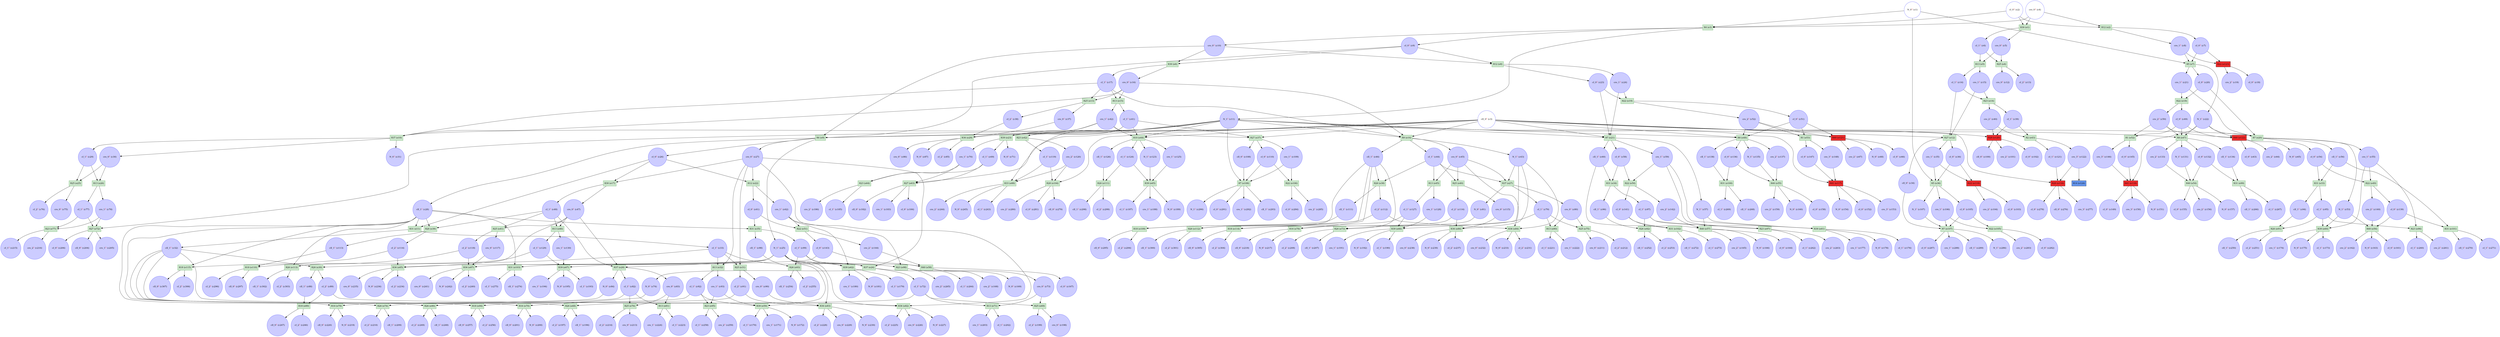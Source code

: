 digraph test {
  c1 -> e36;
  c1 -> e7;
  c1 -> e3;
  c2 -> e3;
  c2 -> e2;
  c2 -> e1;
  c3 -> e104;
  c3 -> e116;
  c3 -> e72;
  c3 -> e63;
  c3 -> e48;
  c3 -> e47;
  c3 -> e44;
  c3 -> e37;
  c3 -> e120;
  c3 -> e21;
  c3 -> e20;
  c3 -> e16;
  c3 -> e12;
  c3 -> e9;
  c4 -> e3;
  c4 -> e2;
  c4 -> e1;
  e1 -> c5;
  c5 -> e5;
  c5 -> e4;
  e1 -> c6;
  c6 -> e5;
  c6 -> e4;
  e2 -> c7;
  c7 -> e7;
  c7 -> e123;
  e2 -> c8;
  c8 -> e7;
  c8 -> e123;
  e3 -> c9;
  c9 -> e9;
  c9 -> e8;
  c9 -> e6;
  e3 -> c10;
  c10 -> e9;
  c10 -> e8;
  c10 -> e6;
  e3 -> c11;
  c11 -> e108;
  c11 -> e88;
  c11 -> e117;
  c11 -> e48;
  c11 -> e44;
  c11 -> e29;
  c11 -> e23;
  c11 -> e121;
  c11 -> e21;
  c11 -> e16;
  c11 -> e10;
  c11 -> e9;
  e4 -> c12;
  e4 -> c13;
  e5 -> c14;
  c14 -> e14;
  c14 -> e12;
  e5 -> c15;
  c15 -> e14;
  c15 -> e12;
  e6 -> c16;
  c16 -> e16;
  c16 -> e15;
  c16 -> e13;
  c16 -> e10;
  e6 -> c17;
  c17 -> e16;
  c17 -> e15;
  c17 -> e13;
  c17 -> e10;
  e123 -> c18;
  e123 -> c19;
  e7 -> c20;
  c20 -> e20;
  c20 -> e18;
  e7 -> c21;
  c21 -> e20;
  c21 -> e18;
  e7 -> c22;
  c22 -> e118;
  c22 -> e47;
  c22 -> e122;
  c22 -> e20;
  e8 -> c23;
  c23 -> e21;
  c23 -> e19;
  e8 -> c24;
  c24 -> e21;
  c24 -> e19;
  e9 -> c25;
  c25 -> e87;
  c25 -> e85;
  c25 -> e83;
  c25 -> e82;
  c25 -> e67;
  c25 -> e62;
  c25 -> e59;
  c25 -> e58;
  c25 -> e28;
  c25 -> e24;
  e9 -> c26;
  c26 -> e22;
  c26 -> e17;
  c26 -> e11;
  e9 -> c27;
  c27 -> e82;
  c27 -> e32;
  c27 -> e31;
  c27 -> e24;
  c27 -> e22;
  c27 -> e17;
  e9 -> c28;
  c28 -> e115;
  c28 -> e113;
  c28 -> e103;
  c28 -> e79;
  c28 -> e74;
  c28 -> e39;
  c28 -> e35;
  c28 -> e11;
  e10 -> c29;
  c29 -> e26;
  c29 -> e25;
  e10 -> c30;
  c30 -> e26;
  c30 -> e25;
  e10 -> c31;
  e11 -> c32;
  c32 -> e94;
  c32 -> e90;
  c32 -> e70;
  c32 -> e68;
  c32 -> e30;
  e11 -> c33;
  c33 -> e32;
  c33 -> e31;
  c33 -> e30;
  c33 -> e24;
  e12 -> c34;
  c34 -> e107;
  e12 -> c35;
  c35 -> e36;
  c35 -> e119;
  e12 -> c36;
  c36 -> e36;
  c36 -> e119;
  e13 -> c37;
  c37 -> e29;
  e13 -> c38;
  c38 -> e29;
  e14 -> c39;
  c39 -> e43;
  c39 -> e120;
  e14 -> c40;
  c40 -> e43;
  c40 -> e120;
  e15 -> c41;
  c41 -> e44;
  c41 -> e42;
  c41 -> e37;
  c41 -> e23;
  e15 -> c42;
  c42 -> e44;
  c42 -> e42;
  c42 -> e37;
  c42 -> e23;
  e16 -> c43;
  c43 -> e86;
  c43 -> e84;
  c43 -> e66;
  c43 -> e27;
  e16 -> c44;
  c44 -> e45;
  c44 -> e40;
  c44 -> e38;
  c44 -> e27;
  e16 -> c45;
  c45 -> e84;
  c45 -> e45;
  c45 -> e40;
  c45 -> e27;
  e16 -> c46;
  c46 -> e114;
  c46 -> e112;
  c46 -> e78;
  c46 -> e73;
  c46 -> e38;
  e17 -> c47;
  c47 -> e85;
  c47 -> e46;
  c47 -> e41;
  c47 -> e28;
  e17 -> c48;
  c48 -> e46;
  c48 -> e41;
  c48 -> e39;
  c48 -> e28;
  e18 -> c49;
  c49 -> e52;
  c49 -> e47;
  c49 -> e122;
  e18 -> c50;
  c50 -> e52;
  c50 -> e47;
  c50 -> e122;
  e19 -> c51;
  c51 -> e53;
  c51 -> e48;
  c51 -> e121;
  e19 -> c52;
  c52 -> e53;
  c52 -> e48;
  c52 -> e121;
  e20 -> c53;
  c53 -> e60;
  c53 -> e56;
  e20 -> c54;
  c54 -> e49;
  c54 -> e33;
  e20 -> c55;
  c55 -> e96;
  c55 -> e60;
  c55 -> e49;
  e20 -> c56;
  c56 -> e101;
  c56 -> e33;
  e21 -> c57;
  c57 -> e61;
  c57 -> e57;
  e21 -> c58;
  c58 -> e50;
  c58 -> e34;
  e21 -> c59;
  c59 -> e97;
  c59 -> e61;
  c59 -> e50;
  e21 -> c60;
  c60 -> e102;
  c60 -> e34;
  e22 -> c61;
  c61 -> e51;
  c61 -> e35;
  e22 -> c62;
  c62 -> e98;
  c62 -> e62;
  c62 -> e51;
  e122 -> c63;
  e122 -> c64;
  e122 -> c65;
  e121 -> c66;
  e121 -> c67;
  e121 -> c68;
  e23 -> c69;
  c69 -> e64;
  c69 -> e63;
  e23 -> c70;
  c70 -> e64;
  c70 -> e63;
  e23 -> c71;
  e24 -> c72;
  c72 -> e71;
  c72 -> e69;
  c72 -> e68;
  e24 -> c73;
  c73 -> e71;
  c73 -> e69;
  e24 -> c74;
  c74 -> e70;
  e25 -> c75;
  e25 -> c76;
  e26 -> c77;
  c77 -> e77;
  c77 -> e72;
  e26 -> c78;
  c78 -> e77;
  c78 -> e72;
  e27 -> c79;
  c79 -> e80;
  c79 -> e75;
  c79 -> e73;
  e27 -> c80;
  c80 -> e80;
  c80 -> e75;
  e27 -> c81;
  c81 -> e78;
  e28 -> c82;
  c82 -> e81;
  c82 -> e76;
  c82 -> e74;
  e28 -> c83;
  c83 -> e81;
  c83 -> e76;
  e28 -> c84;
  c84 -> e79;
  e29 -> c85;
  e29 -> c86;
  e29 -> c87;
  e30 -> c88;
  c88 -> e89;
  e30 -> c89;
  c89 -> e89;
  c89 -> e82;
  e31 -> c90;
  c90 -> e83;
  e31 -> c91;
  c91 -> e94;
  c91 -> e83;
  e32 -> c92;
  c92 -> e95;
  c92 -> e90;
  c92 -> e59;
  e32 -> c93;
  c93 -> e95;
  c93 -> e59;
  e33 -> c94;
  c94 -> e91;
  e33 -> c95;
  c95 -> e96;
  c95 -> e91;
  c95 -> e60;
  e34 -> c96;
  c96 -> e92;
  e34 -> c97;
  c97 -> e97;
  c97 -> e92;
  c97 -> e61;
  e35 -> c98;
  c98 -> e93;
  e35 -> c99;
  c99 -> e98;
  c99 -> e93;
  c99 -> e62;
  e120 -> c100;
  e120 -> c101;
  e120 -> c102;
  e119 -> c103;
  e119 -> c104;
  e36 -> c105;
  c105 -> e107;
  c105 -> e105;
  e36 -> c106;
  c106 -> e107;
  c106 -> e105;
  e36 -> c107;
  c107 -> e107;
  e37 -> c108;
  c108 -> e108;
  e37 -> c109;
  c109 -> e108;
  c109 -> e106;
  e37 -> c110;
  c110 -> e108;
  c110 -> e106;
  e38 -> c111;
  c111 -> e109;
  e38 -> c112;
  c112 -> e109;
  c112 -> e84;
  e39 -> c113;
  c113 -> e110;
  e39 -> c114;
  c114 -> e110;
  c114 -> e85;
  e40 -> c115;
  c115 -> e86;
  e40 -> c116;
  c116 -> e114;
  c116 -> e86;
  e41 -> c117;
  c117 -> e87;
  e41 -> c118;
  c118 -> e115;
  c118 -> e87;
  e42 -> c119;
  c119 -> e104;
  c119 -> e88;
  e42 -> c120;
  c120 -> e104;
  c120 -> e88;
  e43 -> c121;
  c121 -> e116;
  e43 -> c122;
  c122 -> e124;
  c122 -> e116;
  e44 -> c123;
  c123 -> e65;
  e44 -> c124;
  c124 -> e111;
  c124 -> e65;
  e44 -> c125;
  c125 -> e65;
  e44 -> c126;
  c126 -> e111;
  e45 -> c127;
  c127 -> e112;
  c127 -> e66;
  e45 -> c128;
  c128 -> e66;
  e46 -> c129;
  c129 -> e113;
  c129 -> e67;
  e46 -> c130;
  c130 -> e67;
  e47 -> c131;
  c131 -> e54;
  e47 -> c132;
  c132 -> e99;
  c132 -> e54;
  e47 -> c133;
  c133 -> e54;
  e47 -> c134;
  c134 -> e99;
  e48 -> c135;
  c135 -> e55;
  e48 -> c136;
  c136 -> e100;
  c136 -> e55;
  e48 -> c137;
  c137 -> e55;
  e48 -> c138;
  c138 -> e100;
  e49 -> c139;
  c139 -> e101;
  c139 -> e56;
  e49 -> c140;
  c140 -> e56;
  e50 -> c141;
  c141 -> e102;
  c141 -> e57;
  e50 -> c142;
  c142 -> e57;
  e51 -> c143;
  c143 -> e103;
  c143 -> e58;
  e51 -> c144;
  c144 -> e58;
  e52 -> c145;
  c145 -> e118;
  e52 -> c146;
  c146 -> e118;
  e53 -> c147;
  c147 -> e117;
  e53 -> c148;
  c148 -> e117;
  e118 -> c149;
  e118 -> c150;
  e118 -> c151;
  e117 -> c152;
  e117 -> c153;
  e117 -> c154;
  e54 -> c155;
  e54 -> c156;
  e54 -> c157;
  e55 -> c158;
  e55 -> c159;
  e55 -> c160;
  e56 -> c161;
  e56 -> c162;
  e56 -> c163;
  e57 -> c164;
  e57 -> c165;
  e57 -> c166;
  e58 -> c167;
  e58 -> c168;
  e58 -> c169;
  e59 -> c170;
  e59 -> c171;
  e59 -> c172;
  e60 -> c173;
  e60 -> c174;
  e60 -> c175;
  e61 -> c176;
  e61 -> c177;
  e61 -> c178;
  e62 -> c179;
  e62 -> c180;
  e62 -> c181;
  e63 -> c182;
  e63 -> c183;
  e63 -> c184;
  e64 -> c185;
  e64 -> c186;
  e65 -> c187;
  e65 -> c188;
  e65 -> c189;
  e66 -> c190;
  e66 -> c191;
  e66 -> c192;
  e67 -> c193;
  e67 -> c194;
  e67 -> c195;
  e68 -> c196;
  e68 -> c197;
  e69 -> c198;
  e69 -> c199;
  e70 -> c200;
  e70 -> c201;
  e71 -> c202;
  e71 -> c203;
  e72 -> c204;
  e72 -> c205;
  e72 -> c206;
  e73 -> c207;
  e73 -> c208;
  e74 -> c209;
  e74 -> c210;
  e75 -> c211;
  e75 -> c212;
  e76 -> c213;
  e76 -> c214;
  e77 -> c215;
  e77 -> c216;
  e78 -> c217;
  e78 -> c218;
  e79 -> c219;
  e79 -> c220;
  e80 -> c221;
  e80 -> c222;
  e81 -> c223;
  e81 -> c224;
  e82 -> c225;
  e82 -> c226;
  e82 -> c227;
  e83 -> c228;
  e83 -> c229;
  e83 -> c230;
  e84 -> c231;
  e84 -> c232;
  e84 -> c233;
  e85 -> c234;
  e85 -> c235;
  e85 -> c236;
  e86 -> c237;
  e86 -> c238;
  e86 -> c239;
  e87 -> c240;
  e87 -> c241;
  e87 -> c242;
  e88 -> c243;
  e88 -> c244;
  e88 -> c245;
  e89 -> c246;
  e89 -> c247;
  e90 -> c248;
  e90 -> c249;
  e91 -> c250;
  e91 -> c251;
  e92 -> c252;
  e92 -> c253;
  e93 -> c254;
  e93 -> c255;
  e94 -> c256;
  e94 -> c257;
  e95 -> c258;
  e95 -> c259;
  e96 -> c260;
  e96 -> c261;
  e97 -> c262;
  e97 -> c263;
  e98 -> c264;
  e98 -> c265;
  e99 -> c266;
  e99 -> c267;
  e100 -> c268;
  e100 -> c269;
  e101 -> c270;
  e101 -> c271;
  e102 -> c272;
  e102 -> c273;
  e103 -> c274;
  e103 -> c275;
  e116 -> c276;
  e116 -> c277;
  e116 -> c278;
  e104 -> c279;
  e104 -> c280;
  e104 -> c281;
  e105 -> c282;
  e105 -> c283;
  e106 -> c284;
  e106 -> c285;
  e107 -> c286;
  e107 -> c287;
  e107 -> c288;
  e107 -> c289;
  e108 -> c290;
  e108 -> c291;
  e108 -> c292;
  e108 -> c293;
  e109 -> c294;
  e109 -> c295;
  e110 -> c296;
  e110 -> c297;
  e111 -> c298;
  e111 -> c299;
  e112 -> c300;
  e112 -> c301;
  e113 -> c302;
  e113 -> c303;
  e114 -> c304;
  e114 -> c305;
  e115 -> c306;
  e115 -> c307;
  c1 [color="#4040ff" fillcolor="transparent" label= <N_0<FONT COLOR="red"><SUP>1</SUP></FONT>&nbsp;(c1)> shape=circle style=filled];
  c2 [color="#4040ff" fillcolor="transparent" label= <cI_0<FONT COLOR="red"><SUP>1</SUP></FONT>&nbsp;(c2)> shape=circle style=filled];
  c3 [color="#4040ff" fillcolor="transparent" label= <cII_0<FONT COLOR="red"><SUP>1</SUP></FONT>&nbsp;(c3)> shape=circle style=filled];
  c4 [color="#4040ff" fillcolor="transparent" label= <cro_0<FONT COLOR="red"><SUP>1</SUP></FONT>&nbsp;(c4)> shape=circle style=filled];
  c5 [color="#4040ff" fillcolor="#ccccff" label= <cro_0<FONT COLOR="red"><SUP>1</SUP></FONT>&nbsp;(c5)> shape=circle style=filled];
  c6 [color="#4040ff" fillcolor="#ccccff" label= <cI_1<FONT COLOR="red"><SUP>1</SUP></FONT>&nbsp;(c6)> shape=circle style=filled];
  c7 [color="#4040ff" fillcolor="#ccccff" label= <cI_0<FONT COLOR="red"><SUP>1</SUP></FONT>&nbsp;(c7)> shape=circle style=filled];
  c8 [color="#4040ff" fillcolor="#ccccff" label= <cro_1<FONT COLOR="red"><SUP>1</SUP></FONT>&nbsp;(c8)> shape=circle style=filled];
  c9 [color="#4040ff" fillcolor="#ccccff" label= <cI_0<FONT COLOR="red"><SUP>1</SUP></FONT>&nbsp;(c9)> shape=circle style=filled];
  c10 [color="#4040ff" fillcolor="#ccccff" label= <cro_0<FONT COLOR="red"><SUP>1</SUP></FONT>&nbsp;(c10)> shape=circle style=filled];
  c11 [color="#4040ff" fillcolor="#ccccff" label= <N_1<FONT COLOR="red"><SUP>1</SUP></FONT>&nbsp;(c11)> shape=circle style=filled];
  c12 [color="#4040ff" fillcolor="#ccccff" label= <cro_0<FONT COLOR="red"><SUP>1</SUP></FONT>&nbsp;(c12)> shape=circle style=filled];
  c13 [color="#4040ff" fillcolor="#ccccff" label= <cI_2<FONT COLOR="red"><SUP>1</SUP></FONT>&nbsp;(c13)> shape=circle style=filled];
  c14 [color="#4040ff" fillcolor="#ccccff" label= <cI_1<FONT COLOR="red"><SUP>1</SUP></FONT>&nbsp;(c14)> shape=circle style=filled];
  c15 [color="#4040ff" fillcolor="#ccccff" label= <cro_1<FONT COLOR="red"><SUP>1</SUP></FONT>&nbsp;(c15)> shape=circle style=filled];
  c16 [color="#4040ff" fillcolor="#ccccff" label= <cro_0<FONT COLOR="red"><SUP>1</SUP></FONT>&nbsp;(c16)> shape=circle style=filled];
  c17 [color="#4040ff" fillcolor="#ccccff" label= <cI_1<FONT COLOR="red"><SUP>1</SUP></FONT>&nbsp;(c17)> shape=circle style=filled];
  c18 [color="#4040ff" fillcolor="#ccccff" label= <cI_0<FONT COLOR="red"><SUP>1</SUP></FONT>&nbsp;(c18)> shape=circle style=filled];
  c19 [color="#4040ff" fillcolor="#ccccff" label= <cro_2<FONT COLOR="red"><SUP>1</SUP></FONT>&nbsp;(c19)> shape=circle style=filled];
  c20 [color="#4040ff" fillcolor="#ccccff" label= <cI_0<FONT COLOR="red"><SUP>1</SUP></FONT>&nbsp;(c20)> shape=circle style=filled];
  c21 [color="#4040ff" fillcolor="#ccccff" label= <cro_1<FONT COLOR="red"><SUP>1</SUP></FONT>&nbsp;(c21)> shape=circle style=filled];
  c22 [color="#4040ff" fillcolor="#ccccff" label= <N_1<FONT COLOR="red"><SUP>1</SUP></FONT>&nbsp;(c22)> shape=circle style=filled];
  c23 [color="#4040ff" fillcolor="#ccccff" label= <cI_0<FONT COLOR="red"><SUP>1</SUP></FONT>&nbsp;(c23)> shape=circle style=filled];
  c24 [color="#4040ff" fillcolor="#ccccff" label= <cro_1<FONT COLOR="red"><SUP>1</SUP></FONT>&nbsp;(c24)> shape=circle style=filled];
  c25 [color="#4040ff" fillcolor="#ccccff" label= <N_1<FONT COLOR="red"><SUP>1</SUP></FONT>&nbsp;(c25)> shape=circle style=filled];
  c26 [color="#4040ff" fillcolor="#ccccff" label= <cI_0<FONT COLOR="red"><SUP>1</SUP></FONT>&nbsp;(c26)> shape=circle style=filled];
  c27 [color="#4040ff" fillcolor="#ccccff" label= <cro_0<FONT COLOR="red"><SUP>1</SUP></FONT>&nbsp;(c27)> shape=circle style=filled];
  c28 [color="#4040ff" fillcolor="#ccccff" label= <cII_1<FONT COLOR="red"><SUP>1</SUP></FONT>&nbsp;(c28)> shape=circle style=filled];
  c29 [color="#4040ff" fillcolor="#ccccff" label= <cI_1<FONT COLOR="red"><SUP>1</SUP></FONT>&nbsp;(c29)> shape=circle style=filled];
  c30 [color="#4040ff" fillcolor="#ccccff" label= <cro_0<FONT COLOR="red"><SUP>1</SUP></FONT>&nbsp;(c30)> shape=circle style=filled];
  c31 [color="#4040ff" fillcolor="#ccccff" label= <N_0<FONT COLOR="red"><SUP>1</SUP></FONT>&nbsp;(c31)> shape=circle style=filled];
  c32 [color="#4040ff" fillcolor="#ccccff" label= <cII_1<FONT COLOR="red"><SUP>1</SUP></FONT>&nbsp;(c32)> shape=circle style=filled];
  c33 [color="#4040ff" fillcolor="#ccccff" label= <cI_1<FONT COLOR="red"><SUP>1</SUP></FONT>&nbsp;(c33)> shape=circle style=filled];
  c34 [color="#4040ff" fillcolor="#ccccff" label= <cII_0<FONT COLOR="red"><SUP>1</SUP></FONT>&nbsp;(c34)> shape=circle style=filled];
  c35 [color="#4040ff" fillcolor="#ccccff" label= <cro_1<FONT COLOR="red"><SUP>1</SUP></FONT>&nbsp;(c35)> shape=circle style=filled];
  c36 [color="#4040ff" fillcolor="#ccccff" label= <cI_0<FONT COLOR="red"><SUP>1</SUP></FONT>&nbsp;(c36)> shape=circle style=filled];
  c37 [color="#4040ff" fillcolor="#ccccff" label= <cro_0<FONT COLOR="red"><SUP>1</SUP></FONT>&nbsp;(c37)> shape=circle style=filled];
  c38 [color="#4040ff" fillcolor="#ccccff" label= <cI_2<FONT COLOR="red"><SUP>1</SUP></FONT>&nbsp;(c38)> shape=circle style=filled];
  c39 [color="#4040ff" fillcolor="#ccccff" label= <cI_1<FONT COLOR="red"><SUP>1</SUP></FONT>&nbsp;(c39)> shape=circle style=filled];
  c40 [color="#4040ff" fillcolor="#ccccff" label= <cro_2<FONT COLOR="red"><SUP>1</SUP></FONT>&nbsp;(c40)> shape=circle style=filled];
  c41 [color="#4040ff" fillcolor="#ccccff" label= <cI_1<FONT COLOR="red"><SUP>1</SUP></FONT>&nbsp;(c41)> shape=circle style=filled];
  c42 [color="#4040ff" fillcolor="#ccccff" label= <cro_1<FONT COLOR="red"><SUP>1</SUP></FONT>&nbsp;(c42)> shape=circle style=filled];
  c43 [color="#4040ff" fillcolor="#ccccff" label= <N_1<FONT COLOR="red"><SUP>1</SUP></FONT>&nbsp;(c43)> shape=circle style=filled];
  c44 [color="#4040ff" fillcolor="#ccccff" label= <cI_1<FONT COLOR="red"><SUP>1</SUP></FONT>&nbsp;(c44)> shape=circle style=filled];
  c45 [color="#4040ff" fillcolor="#ccccff" label= <cro_0<FONT COLOR="red"><SUP>1</SUP></FONT>&nbsp;(c45)> shape=circle style=filled];
  c46 [color="#4040ff" fillcolor="#ccccff" label= <cII_1<FONT COLOR="red"><SUP>1</SUP></FONT>&nbsp;(c46)> shape=circle style=filled];
  c47 [color="#4040ff" fillcolor="#ccccff" label= <cro_0<FONT COLOR="red"><SUP>1</SUP></FONT>&nbsp;(c47)> shape=circle style=filled];
  c48 [color="#4040ff" fillcolor="#ccccff" label= <cI_1<FONT COLOR="red"><SUP>1</SUP></FONT>&nbsp;(c48)> shape=circle style=filled];
  c49 [color="#4040ff" fillcolor="#ccccff" label= <cI_0<FONT COLOR="red"><SUP>1</SUP></FONT>&nbsp;(c49)> shape=circle style=filled];
  c50 [color="#4040ff" fillcolor="#ccccff" label= <cro_2<FONT COLOR="red"><SUP>1</SUP></FONT>&nbsp;(c50)> shape=circle style=filled];
  c51 [color="#4040ff" fillcolor="#ccccff" label= <cI_0<FONT COLOR="red"><SUP>1</SUP></FONT>&nbsp;(c51)> shape=circle style=filled];
  c52 [color="#4040ff" fillcolor="#ccccff" label= <cro_2<FONT COLOR="red"><SUP>1</SUP></FONT>&nbsp;(c52)> shape=circle style=filled];
  c53 [color="#4040ff" fillcolor="#ccccff" label= <N_1<FONT COLOR="red"><SUP>1</SUP></FONT>&nbsp;(c53)> shape=circle style=filled];
  c54 [color="#4040ff" fillcolor="#ccccff" label= <cI_0<FONT COLOR="red"><SUP>1</SUP></FONT>&nbsp;(c54)> shape=circle style=filled];
  c55 [color="#4040ff" fillcolor="#ccccff" label= <cro_1<FONT COLOR="red"><SUP>1</SUP></FONT>&nbsp;(c55)> shape=circle style=filled];
  c56 [color="#4040ff" fillcolor="#ccccff" label= <cII_1<FONT COLOR="red"><SUP>1</SUP></FONT>&nbsp;(c56)> shape=circle style=filled];
  c57 [color="#4040ff" fillcolor="#ccccff" label= <N_1<FONT COLOR="red"><SUP>1</SUP></FONT>&nbsp;(c57)> shape=circle style=filled];
  c58 [color="#4040ff" fillcolor="#ccccff" label= <cI_0<FONT COLOR="red"><SUP>1</SUP></FONT>&nbsp;(c58)> shape=circle style=filled];
  c59 [color="#4040ff" fillcolor="#ccccff" label= <cro_1<FONT COLOR="red"><SUP>1</SUP></FONT>&nbsp;(c59)> shape=circle style=filled];
  c60 [color="#4040ff" fillcolor="#ccccff" label= <cII_1<FONT COLOR="red"><SUP>1</SUP></FONT>&nbsp;(c60)> shape=circle style=filled];
  c61 [color="#4040ff" fillcolor="#ccccff" label= <cI_0<FONT COLOR="red"><SUP>1</SUP></FONT>&nbsp;(c61)> shape=circle style=filled];
  c62 [color="#4040ff" fillcolor="#ccccff" label= <cro_1<FONT COLOR="red"><SUP>1</SUP></FONT>&nbsp;(c62)> shape=circle style=filled];
  c63 [color="#4040ff" fillcolor="#ccccff" label= <cI_0<FONT COLOR="red"><SUP>1</SUP></FONT>&nbsp;(c63)> shape=circle style=filled];
  c64 [color="#4040ff" fillcolor="#ccccff" label= <cro_2<FONT COLOR="red"><SUP>1</SUP></FONT>&nbsp;(c64)> shape=circle style=filled];
  c65 [color="#4040ff" fillcolor="#ccccff" label= <N_0<FONT COLOR="red"><SUP>1</SUP></FONT>&nbsp;(c65)> shape=circle style=filled];
  c66 [color="#4040ff" fillcolor="#ccccff" label= <cI_0<FONT COLOR="red"><SUP>1</SUP></FONT>&nbsp;(c66)> shape=circle style=filled];
  c67 [color="#4040ff" fillcolor="#ccccff" label= <cro_2<FONT COLOR="red"><SUP>1</SUP></FONT>&nbsp;(c67)> shape=circle style=filled];
  c68 [color="#4040ff" fillcolor="#ccccff" label= <N_0<FONT COLOR="red"><SUP>1</SUP></FONT>&nbsp;(c68)> shape=circle style=filled];
  c69 [color="#4040ff" fillcolor="#ccccff" label= <cI_1<FONT COLOR="red"><SUP>1</SUP></FONT>&nbsp;(c69)> shape=circle style=filled];
  c70 [color="#4040ff" fillcolor="#ccccff" label= <cro_1<FONT COLOR="red"><SUP>1</SUP></FONT>&nbsp;(c70)> shape=circle style=filled];
  c71 [color="#4040ff" fillcolor="#ccccff" label= <N_0<FONT COLOR="red"><SUP>1</SUP></FONT>&nbsp;(c71)> shape=circle style=filled];
  c72 [color="#4040ff" fillcolor="#ccccff" label= <cI_1<FONT COLOR="red"><SUP>1</SUP></FONT>&nbsp;(c72)> shape=circle style=filled];
  c73 [color="#4040ff" fillcolor="#ccccff" label= <cro_0<FONT COLOR="red"><SUP>1</SUP></FONT>&nbsp;(c73)> shape=circle style=filled];
  c74 [color="#4040ff" fillcolor="#ccccff" label= <N_0<FONT COLOR="red"><SUP>1</SUP></FONT>&nbsp;(c74)> shape=circle style=filled];
  c75 [color="#4040ff" fillcolor="#ccccff" label= <cro_0<FONT COLOR="red"><SUP>1</SUP></FONT>&nbsp;(c75)> shape=circle style=filled];
  c76 [color="#4040ff" fillcolor="#ccccff" label= <cI_2<FONT COLOR="red"><SUP>1</SUP></FONT>&nbsp;(c76)> shape=circle style=filled];
  c77 [color="#4040ff" fillcolor="#ccccff" label= <cI_1<FONT COLOR="red"><SUP>1</SUP></FONT>&nbsp;(c77)> shape=circle style=filled];
  c78 [color="#4040ff" fillcolor="#ccccff" label= <cro_1<FONT COLOR="red"><SUP>1</SUP></FONT>&nbsp;(c78)> shape=circle style=filled];
  c79 [color="#4040ff" fillcolor="#ccccff" label= <cI_1<FONT COLOR="red"><SUP>1</SUP></FONT>&nbsp;(c79)> shape=circle style=filled];
  c80 [color="#4040ff" fillcolor="#ccccff" label= <cro_0<FONT COLOR="red"><SUP>1</SUP></FONT>&nbsp;(c80)> shape=circle style=filled];
  c81 [color="#4040ff" fillcolor="#ccccff" label= <N_0<FONT COLOR="red"><SUP>1</SUP></FONT>&nbsp;(c81)> shape=circle style=filled];
  c82 [color="#4040ff" fillcolor="#ccccff" label= <cI_1<FONT COLOR="red"><SUP>1</SUP></FONT>&nbsp;(c82)> shape=circle style=filled];
  c83 [color="#4040ff" fillcolor="#ccccff" label= <cro_0<FONT COLOR="red"><SUP>1</SUP></FONT>&nbsp;(c83)> shape=circle style=filled];
  c84 [color="#4040ff" fillcolor="#ccccff" label= <N_0<FONT COLOR="red"><SUP>1</SUP></FONT>&nbsp;(c84)> shape=circle style=filled];
  c85 [color="#4040ff" fillcolor="#ccccff" label= <cI_2<FONT COLOR="red"><SUP>1</SUP></FONT>&nbsp;(c85)> shape=circle style=filled];
  c86 [color="#4040ff" fillcolor="#ccccff" label= <cro_0<FONT COLOR="red"><SUP>1</SUP></FONT>&nbsp;(c86)> shape=circle style=filled];
  c87 [color="#4040ff" fillcolor="#ccccff" label= <N_0<FONT COLOR="red"><SUP>1</SUP></FONT>&nbsp;(c87)> shape=circle style=filled];
  c88 [color="#4040ff" fillcolor="#ccccff" label= <cII_1<FONT COLOR="red"><SUP>1</SUP></FONT>&nbsp;(c88)> shape=circle style=filled];
  c89 [color="#4040ff" fillcolor="#ccccff" label= <cI_2<FONT COLOR="red"><SUP>1</SUP></FONT>&nbsp;(c89)> shape=circle style=filled];
  c90 [color="#4040ff" fillcolor="#ccccff" label= <cro_0<FONT COLOR="red"><SUP>1</SUP></FONT>&nbsp;(c90)> shape=circle style=filled];
  c91 [color="#4040ff" fillcolor="#ccccff" label= <cI_2<FONT COLOR="red"><SUP>1</SUP></FONT>&nbsp;(c91)> shape=circle style=filled];
  c92 [color="#4040ff" fillcolor="#ccccff" label= <cI_1<FONT COLOR="red"><SUP>1</SUP></FONT>&nbsp;(c92)> shape=circle style=filled];
  c93 [color="#4040ff" fillcolor="#ccccff" label= <cro_1<FONT COLOR="red"><SUP>1</SUP></FONT>&nbsp;(c93)> shape=circle style=filled];
  c94 [color="#4040ff" fillcolor="#ccccff" label= <cII_1<FONT COLOR="red"><SUP>1</SUP></FONT>&nbsp;(c94)> shape=circle style=filled];
  c95 [color="#4040ff" fillcolor="#ccccff" label= <cI_1<FONT COLOR="red"><SUP>1</SUP></FONT>&nbsp;(c95)> shape=circle style=filled];
  c96 [color="#4040ff" fillcolor="#ccccff" label= <cII_1<FONT COLOR="red"><SUP>1</SUP></FONT>&nbsp;(c96)> shape=circle style=filled];
  c97 [color="#4040ff" fillcolor="#ccccff" label= <cI_1<FONT COLOR="red"><SUP>1</SUP></FONT>&nbsp;(c97)> shape=circle style=filled];
  c98 [color="#4040ff" fillcolor="#ccccff" label= <cII_1<FONT COLOR="red"><SUP>1</SUP></FONT>&nbsp;(c98)> shape=circle style=filled];
  c99 [color="#4040ff" fillcolor="#ccccff" label= <cI_1<FONT COLOR="red"><SUP>1</SUP></FONT>&nbsp;(c99)> shape=circle style=filled];
  c100 [color="#4040ff" fillcolor="#ccccff" label= <cII_0<FONT COLOR="red"><SUP>1</SUP></FONT>&nbsp;(c100)> shape=circle style=filled];
  c101 [color="#4040ff" fillcolor="#ccccff" label= <cro_2<FONT COLOR="red"><SUP>1</SUP></FONT>&nbsp;(c101)> shape=circle style=filled];
  c102 [color="#4040ff" fillcolor="#ccccff" label= <cI_0<FONT COLOR="red"><SUP>1</SUP></FONT>&nbsp;(c102)> shape=circle style=filled];
  c103 [color="#4040ff" fillcolor="#ccccff" label= <cI_0<FONT COLOR="red"><SUP>1</SUP></FONT>&nbsp;(c103)> shape=circle style=filled];
  c104 [color="#4040ff" fillcolor="#ccccff" label= <cro_2<FONT COLOR="red"><SUP>1</SUP></FONT>&nbsp;(c104)> shape=circle style=filled];
  c105 [color="#4040ff" fillcolor="#ccccff" label= <cI_0<FONT COLOR="red"><SUP>1</SUP></FONT>&nbsp;(c105)> shape=circle style=filled];
  c106 [color="#4040ff" fillcolor="#ccccff" label= <cro_1<FONT COLOR="red"><SUP>1</SUP></FONT>&nbsp;(c106)> shape=circle style=filled];
  c107 [color="#4040ff" fillcolor="#ccccff" label= <N_1<FONT COLOR="red"><SUP>1</SUP></FONT>&nbsp;(c107)> shape=circle style=filled];
  c108 [color="#4040ff" fillcolor="#ccccff" label= <cII_0<FONT COLOR="red"><SUP>1</SUP></FONT>&nbsp;(c108)> shape=circle style=filled];
  c109 [color="#4040ff" fillcolor="#ccccff" label= <cro_1<FONT COLOR="red"><SUP>1</SUP></FONT>&nbsp;(c109)> shape=circle style=filled];
  c110 [color="#4040ff" fillcolor="#ccccff" label= <cI_0<FONT COLOR="red"><SUP>1</SUP></FONT>&nbsp;(c110)> shape=circle style=filled];
  c111 [color="#4040ff" fillcolor="#ccccff" label= <cII_1<FONT COLOR="red"><SUP>1</SUP></FONT>&nbsp;(c111)> shape=circle style=filled];
  c112 [color="#4040ff" fillcolor="#ccccff" label= <cI_2<FONT COLOR="red"><SUP>1</SUP></FONT>&nbsp;(c112)> shape=circle style=filled];
  c113 [color="#4040ff" fillcolor="#ccccff" label= <cII_1<FONT COLOR="red"><SUP>1</SUP></FONT>&nbsp;(c113)> shape=circle style=filled];
  c114 [color="#4040ff" fillcolor="#ccccff" label= <cI_2<FONT COLOR="red"><SUP>1</SUP></FONT>&nbsp;(c114)> shape=circle style=filled];
  c115 [color="#4040ff" fillcolor="#ccccff" label= <cro_0<FONT COLOR="red"><SUP>1</SUP></FONT>&nbsp;(c115)> shape=circle style=filled];
  c116 [color="#4040ff" fillcolor="#ccccff" label= <cI_2<FONT COLOR="red"><SUP>1</SUP></FONT>&nbsp;(c116)> shape=circle style=filled];
  c117 [color="#4040ff" fillcolor="#ccccff" label= <cro_0<FONT COLOR="red"><SUP>1</SUP></FONT>&nbsp;(c117)> shape=circle style=filled];
  c118 [color="#4040ff" fillcolor="#ccccff" label= <cI_2<FONT COLOR="red"><SUP>1</SUP></FONT>&nbsp;(c118)> shape=circle style=filled];
  c119 [color="#4040ff" fillcolor="#ccccff" label= <cI_1<FONT COLOR="red"><SUP>1</SUP></FONT>&nbsp;(c119)> shape=circle style=filled];
  c120 [color="#4040ff" fillcolor="#ccccff" label= <cro_2<FONT COLOR="red"><SUP>1</SUP></FONT>&nbsp;(c120)> shape=circle style=filled];
  c121 [color="#4040ff" fillcolor="#ccccff" label= <cI_1<FONT COLOR="red"><SUP>1</SUP></FONT>&nbsp;(c121)> shape=circle style=filled];
  c122 [color="#4040ff" fillcolor="#ccccff" label= <cro_3<FONT COLOR="red"><SUP>1</SUP></FONT>&nbsp;(c122)> shape=circle style=filled];
  c123 [color="#4040ff" fillcolor="#ccccff" label= <N_1<FONT COLOR="red"><SUP>1</SUP></FONT>&nbsp;(c123)> shape=circle style=filled];
  c124 [color="#4040ff" fillcolor="#ccccff" label= <cI_1<FONT COLOR="red"><SUP>1</SUP></FONT>&nbsp;(c124)> shape=circle style=filled];
  c125 [color="#4040ff" fillcolor="#ccccff" label= <cro_1<FONT COLOR="red"><SUP>1</SUP></FONT>&nbsp;(c125)> shape=circle style=filled];
  c126 [color="#4040ff" fillcolor="#ccccff" label= <cII_1<FONT COLOR="red"><SUP>1</SUP></FONT>&nbsp;(c126)> shape=circle style=filled];
  c127 [color="#4040ff" fillcolor="#ccccff" label= <cI_1<FONT COLOR="red"><SUP>1</SUP></FONT>&nbsp;(c127)> shape=circle style=filled];
  c128 [color="#4040ff" fillcolor="#ccccff" label= <cro_1<FONT COLOR="red"><SUP>1</SUP></FONT>&nbsp;(c128)> shape=circle style=filled];
  c129 [color="#4040ff" fillcolor="#ccccff" label= <cI_1<FONT COLOR="red"><SUP>1</SUP></FONT>&nbsp;(c129)> shape=circle style=filled];
  c130 [color="#4040ff" fillcolor="#ccccff" label= <cro_1<FONT COLOR="red"><SUP>1</SUP></FONT>&nbsp;(c130)> shape=circle style=filled];
  c131 [color="#4040ff" fillcolor="#ccccff" label= <N_1<FONT COLOR="red"><SUP>1</SUP></FONT>&nbsp;(c131)> shape=circle style=filled];
  c132 [color="#4040ff" fillcolor="#ccccff" label= <cI_0<FONT COLOR="red"><SUP>1</SUP></FONT>&nbsp;(c132)> shape=circle style=filled];
  c133 [color="#4040ff" fillcolor="#ccccff" label= <cro_2<FONT COLOR="red"><SUP>1</SUP></FONT>&nbsp;(c133)> shape=circle style=filled];
  c134 [color="#4040ff" fillcolor="#ccccff" label= <cII_1<FONT COLOR="red"><SUP>1</SUP></FONT>&nbsp;(c134)> shape=circle style=filled];
  c135 [color="#4040ff" fillcolor="#ccccff" label= <N_1<FONT COLOR="red"><SUP>1</SUP></FONT>&nbsp;(c135)> shape=circle style=filled];
  c136 [color="#4040ff" fillcolor="#ccccff" label= <cI_0<FONT COLOR="red"><SUP>1</SUP></FONT>&nbsp;(c136)> shape=circle style=filled];
  c137 [color="#4040ff" fillcolor="#ccccff" label= <cro_2<FONT COLOR="red"><SUP>1</SUP></FONT>&nbsp;(c137)> shape=circle style=filled];
  c138 [color="#4040ff" fillcolor="#ccccff" label= <cII_1<FONT COLOR="red"><SUP>1</SUP></FONT>&nbsp;(c138)> shape=circle style=filled];
  c139 [color="#4040ff" fillcolor="#ccccff" label= <cI_0<FONT COLOR="red"><SUP>1</SUP></FONT>&nbsp;(c139)> shape=circle style=filled];
  c140 [color="#4040ff" fillcolor="#ccccff" label= <cro_2<FONT COLOR="red"><SUP>1</SUP></FONT>&nbsp;(c140)> shape=circle style=filled];
  c141 [color="#4040ff" fillcolor="#ccccff" label= <cI_0<FONT COLOR="red"><SUP>1</SUP></FONT>&nbsp;(c141)> shape=circle style=filled];
  c142 [color="#4040ff" fillcolor="#ccccff" label= <cro_2<FONT COLOR="red"><SUP>1</SUP></FONT>&nbsp;(c142)> shape=circle style=filled];
  c143 [color="#4040ff" fillcolor="#ccccff" label= <cI_0<FONT COLOR="red"><SUP>1</SUP></FONT>&nbsp;(c143)> shape=circle style=filled];
  c144 [color="#4040ff" fillcolor="#ccccff" label= <cro_2<FONT COLOR="red"><SUP>1</SUP></FONT>&nbsp;(c144)> shape=circle style=filled];
  c145 [color="#4040ff" fillcolor="#ccccff" label= <cI_0<FONT COLOR="red"><SUP>1</SUP></FONT>&nbsp;(c145)> shape=circle style=filled];
  c146 [color="#4040ff" fillcolor="#ccccff" label= <cro_3<FONT COLOR="red"><SUP>1</SUP></FONT>&nbsp;(c146)> shape=circle style=filled];
  c147 [color="#4040ff" fillcolor="#ccccff" label= <cI_0<FONT COLOR="red"><SUP>1</SUP></FONT>&nbsp;(c147)> shape=circle style=filled];
  c148 [color="#4040ff" fillcolor="#ccccff" label= <cro_3<FONT COLOR="red"><SUP>1</SUP></FONT>&nbsp;(c148)> shape=circle style=filled];
  c149 [color="#4040ff" fillcolor="#ccccff" label= <cI_0<FONT COLOR="red"><SUP>1</SUP></FONT>&nbsp;(c149)> shape=circle style=filled];
  c150 [color="#4040ff" fillcolor="#ccccff" label= <cro_3<FONT COLOR="red"><SUP>1</SUP></FONT>&nbsp;(c150)> shape=circle style=filled];
  c151 [color="#4040ff" fillcolor="#ccccff" label= <N_0<FONT COLOR="red"><SUP>1</SUP></FONT>&nbsp;(c151)> shape=circle style=filled];
  c152 [color="#4040ff" fillcolor="#ccccff" label= <cI_0<FONT COLOR="red"><SUP>1</SUP></FONT>&nbsp;(c152)> shape=circle style=filled];
  c153 [color="#4040ff" fillcolor="#ccccff" label= <cro_3<FONT COLOR="red"><SUP>1</SUP></FONT>&nbsp;(c153)> shape=circle style=filled];
  c154 [color="#4040ff" fillcolor="#ccccff" label= <N_0<FONT COLOR="red"><SUP>1</SUP></FONT>&nbsp;(c154)> shape=circle style=filled];
  c155 [color="#4040ff" fillcolor="#ccccff" label= <cI_0<FONT COLOR="red"><SUP>1</SUP></FONT>&nbsp;(c155)> shape=circle style=filled];
  c156 [color="#4040ff" fillcolor="#ccccff" label= <cro_2<FONT COLOR="red"><SUP>1</SUP></FONT>&nbsp;(c156)> shape=circle style=filled];
  c157 [color="#4040ff" fillcolor="#ccccff" label= <N_0<FONT COLOR="red"><SUP>1</SUP></FONT>&nbsp;(c157)> shape=circle style=filled];
  c158 [color="#4040ff" fillcolor="#ccccff" label= <cI_0<FONT COLOR="red"><SUP>1</SUP></FONT>&nbsp;(c158)> shape=circle style=filled];
  c159 [color="#4040ff" fillcolor="#ccccff" label= <cro_2<FONT COLOR="red"><SUP>1</SUP></FONT>&nbsp;(c159)> shape=circle style=filled];
  c160 [color="#4040ff" fillcolor="#ccccff" label= <N_0<FONT COLOR="red"><SUP>1</SUP></FONT>&nbsp;(c160)> shape=circle style=filled];
  c161 [color="#4040ff" fillcolor="#ccccff" label= <cI_0<FONT COLOR="red"><SUP>1</SUP></FONT>&nbsp;(c161)> shape=circle style=filled];
  c162 [color="#4040ff" fillcolor="#ccccff" label= <cro_2<FONT COLOR="red"><SUP>1</SUP></FONT>&nbsp;(c162)> shape=circle style=filled];
  c163 [color="#4040ff" fillcolor="#ccccff" label= <N_0<FONT COLOR="red"><SUP>1</SUP></FONT>&nbsp;(c163)> shape=circle style=filled];
  c164 [color="#4040ff" fillcolor="#ccccff" label= <cI_0<FONT COLOR="red"><SUP>1</SUP></FONT>&nbsp;(c164)> shape=circle style=filled];
  c165 [color="#4040ff" fillcolor="#ccccff" label= <cro_2<FONT COLOR="red"><SUP>1</SUP></FONT>&nbsp;(c165)> shape=circle style=filled];
  c166 [color="#4040ff" fillcolor="#ccccff" label= <N_0<FONT COLOR="red"><SUP>1</SUP></FONT>&nbsp;(c166)> shape=circle style=filled];
  c167 [color="#4040ff" fillcolor="#ccccff" label= <cI_0<FONT COLOR="red"><SUP>1</SUP></FONT>&nbsp;(c167)> shape=circle style=filled];
  c168 [color="#4040ff" fillcolor="#ccccff" label= <cro_2<FONT COLOR="red"><SUP>1</SUP></FONT>&nbsp;(c168)> shape=circle style=filled];
  c169 [color="#4040ff" fillcolor="#ccccff" label= <N_0<FONT COLOR="red"><SUP>1</SUP></FONT>&nbsp;(c169)> shape=circle style=filled];
  c170 [color="#4040ff" fillcolor="#ccccff" label= <cI_1<FONT COLOR="red"><SUP>1</SUP></FONT>&nbsp;(c170)> shape=circle style=filled];
  c171 [color="#4040ff" fillcolor="#ccccff" label= <cro_1<FONT COLOR="red"><SUP>1</SUP></FONT>&nbsp;(c171)> shape=circle style=filled];
  c172 [color="#4040ff" fillcolor="#ccccff" label= <N_0<FONT COLOR="red"><SUP>1</SUP></FONT>&nbsp;(c172)> shape=circle style=filled];
  c173 [color="#4040ff" fillcolor="#ccccff" label= <cI_1<FONT COLOR="red"><SUP>1</SUP></FONT>&nbsp;(c173)> shape=circle style=filled];
  c174 [color="#4040ff" fillcolor="#ccccff" label= <cro_1<FONT COLOR="red"><SUP>1</SUP></FONT>&nbsp;(c174)> shape=circle style=filled];
  c175 [color="#4040ff" fillcolor="#ccccff" label= <N_0<FONT COLOR="red"><SUP>1</SUP></FONT>&nbsp;(c175)> shape=circle style=filled];
  c176 [color="#4040ff" fillcolor="#ccccff" label= <cI_1<FONT COLOR="red"><SUP>1</SUP></FONT>&nbsp;(c176)> shape=circle style=filled];
  c177 [color="#4040ff" fillcolor="#ccccff" label= <cro_1<FONT COLOR="red"><SUP>1</SUP></FONT>&nbsp;(c177)> shape=circle style=filled];
  c178 [color="#4040ff" fillcolor="#ccccff" label= <N_0<FONT COLOR="red"><SUP>1</SUP></FONT>&nbsp;(c178)> shape=circle style=filled];
  c179 [color="#4040ff" fillcolor="#ccccff" label= <cI_1<FONT COLOR="red"><SUP>1</SUP></FONT>&nbsp;(c179)> shape=circle style=filled];
  c180 [color="#4040ff" fillcolor="#ccccff" label= <cro_1<FONT COLOR="red"><SUP>1</SUP></FONT>&nbsp;(c180)> shape=circle style=filled];
  c181 [color="#4040ff" fillcolor="#ccccff" label= <N_0<FONT COLOR="red"><SUP>1</SUP></FONT>&nbsp;(c181)> shape=circle style=filled];
  c182 [color="#4040ff" fillcolor="#ccccff" label= <cII_0<FONT COLOR="red"><SUP>1</SUP></FONT>&nbsp;(c182)> shape=circle style=filled];
  c183 [color="#4040ff" fillcolor="#ccccff" label= <cro_1<FONT COLOR="red"><SUP>1</SUP></FONT>&nbsp;(c183)> shape=circle style=filled];
  c184 [color="#4040ff" fillcolor="#ccccff" label= <cI_0<FONT COLOR="red"><SUP>1</SUP></FONT>&nbsp;(c184)> shape=circle style=filled];
  c185 [color="#4040ff" fillcolor="#ccccff" label= <cI_1<FONT COLOR="red"><SUP>1</SUP></FONT>&nbsp;(c185)> shape=circle style=filled];
  c186 [color="#4040ff" fillcolor="#ccccff" label= <cro_2<FONT COLOR="red"><SUP>1</SUP></FONT>&nbsp;(c186)> shape=circle style=filled];
  c187 [color="#4040ff" fillcolor="#ccccff" label= <cI_1<FONT COLOR="red"><SUP>1</SUP></FONT>&nbsp;(c187)> shape=circle style=filled];
  c188 [color="#4040ff" fillcolor="#ccccff" label= <cro_1<FONT COLOR="red"><SUP>1</SUP></FONT>&nbsp;(c188)> shape=circle style=filled];
  c189 [color="#4040ff" fillcolor="#ccccff" label= <N_0<FONT COLOR="red"><SUP>1</SUP></FONT>&nbsp;(c189)> shape=circle style=filled];
  c190 [color="#4040ff" fillcolor="#ccccff" label= <cI_1<FONT COLOR="red"><SUP>1</SUP></FONT>&nbsp;(c190)> shape=circle style=filled];
  c191 [color="#4040ff" fillcolor="#ccccff" label= <cro_1<FONT COLOR="red"><SUP>1</SUP></FONT>&nbsp;(c191)> shape=circle style=filled];
  c192 [color="#4040ff" fillcolor="#ccccff" label= <N_0<FONT COLOR="red"><SUP>1</SUP></FONT>&nbsp;(c192)> shape=circle style=filled];
  c193 [color="#4040ff" fillcolor="#ccccff" label= <cI_1<FONT COLOR="red"><SUP>1</SUP></FONT>&nbsp;(c193)> shape=circle style=filled];
  c194 [color="#4040ff" fillcolor="#ccccff" label= <cro_1<FONT COLOR="red"><SUP>1</SUP></FONT>&nbsp;(c194)> shape=circle style=filled];
  c195 [color="#4040ff" fillcolor="#ccccff" label= <N_0<FONT COLOR="red"><SUP>1</SUP></FONT>&nbsp;(c195)> shape=circle style=filled];
  c196 [color="#4040ff" fillcolor="#ccccff" label= <cII_1<FONT COLOR="red"><SUP>1</SUP></FONT>&nbsp;(c196)> shape=circle style=filled];
  c197 [color="#4040ff" fillcolor="#ccccff" label= <cI_2<FONT COLOR="red"><SUP>1</SUP></FONT>&nbsp;(c197)> shape=circle style=filled];
  c198 [color="#4040ff" fillcolor="#ccccff" label= <cro_0<FONT COLOR="red"><SUP>1</SUP></FONT>&nbsp;(c198)> shape=circle style=filled];
  c199 [color="#4040ff" fillcolor="#ccccff" label= <cI_2<FONT COLOR="red"><SUP>1</SUP></FONT>&nbsp;(c199)> shape=circle style=filled];
  c200 [color="#4040ff" fillcolor="#ccccff" label= <N_0<FONT COLOR="red"><SUP>1</SUP></FONT>&nbsp;(c200)> shape=circle style=filled];
  c201 [color="#4040ff" fillcolor="#ccccff" label= <cII_0<FONT COLOR="red"><SUP>1</SUP></FONT>&nbsp;(c201)> shape=circle style=filled];
  c202 [color="#4040ff" fillcolor="#ccccff" label= <cI_1<FONT COLOR="red"><SUP>1</SUP></FONT>&nbsp;(c202)> shape=circle style=filled];
  c203 [color="#4040ff" fillcolor="#ccccff" label= <cro_1<FONT COLOR="red"><SUP>1</SUP></FONT>&nbsp;(c203)> shape=circle style=filled];
  c204 [color="#4040ff" fillcolor="#ccccff" label= <cII_0<FONT COLOR="red"><SUP>1</SUP></FONT>&nbsp;(c204)> shape=circle style=filled];
  c205 [color="#4040ff" fillcolor="#ccccff" label= <cro_1<FONT COLOR="red"><SUP>1</SUP></FONT>&nbsp;(c205)> shape=circle style=filled];
  c206 [color="#4040ff" fillcolor="#ccccff" label= <cI_0<FONT COLOR="red"><SUP>1</SUP></FONT>&nbsp;(c206)> shape=circle style=filled];
  c207 [color="#4040ff" fillcolor="#ccccff" label= <cII_1<FONT COLOR="red"><SUP>1</SUP></FONT>&nbsp;(c207)> shape=circle style=filled];
  c208 [color="#4040ff" fillcolor="#ccccff" label= <cI_2<FONT COLOR="red"><SUP>1</SUP></FONT>&nbsp;(c208)> shape=circle style=filled];
  c209 [color="#4040ff" fillcolor="#ccccff" label= <cII_1<FONT COLOR="red"><SUP>1</SUP></FONT>&nbsp;(c209)> shape=circle style=filled];
  c210 [color="#4040ff" fillcolor="#ccccff" label= <cI_2<FONT COLOR="red"><SUP>1</SUP></FONT>&nbsp;(c210)> shape=circle style=filled];
  c211 [color="#4040ff" fillcolor="#ccccff" label= <cro_0<FONT COLOR="red"><SUP>1</SUP></FONT>&nbsp;(c211)> shape=circle style=filled];
  c212 [color="#4040ff" fillcolor="#ccccff" label= <cI_2<FONT COLOR="red"><SUP>1</SUP></FONT>&nbsp;(c212)> shape=circle style=filled];
  c213 [color="#4040ff" fillcolor="#ccccff" label= <cro_0<FONT COLOR="red"><SUP>1</SUP></FONT>&nbsp;(c213)> shape=circle style=filled];
  c214 [color="#4040ff" fillcolor="#ccccff" label= <cI_2<FONT COLOR="red"><SUP>1</SUP></FONT>&nbsp;(c214)> shape=circle style=filled];
  c215 [color="#4040ff" fillcolor="#ccccff" label= <cI_1<FONT COLOR="red"><SUP>1</SUP></FONT>&nbsp;(c215)> shape=circle style=filled];
  c216 [color="#4040ff" fillcolor="#ccccff" label= <cro_2<FONT COLOR="red"><SUP>1</SUP></FONT>&nbsp;(c216)> shape=circle style=filled];
  c217 [color="#4040ff" fillcolor="#ccccff" label= <N_0<FONT COLOR="red"><SUP>1</SUP></FONT>&nbsp;(c217)> shape=circle style=filled];
  c218 [color="#4040ff" fillcolor="#ccccff" label= <cII_0<FONT COLOR="red"><SUP>1</SUP></FONT>&nbsp;(c218)> shape=circle style=filled];
  c219 [color="#4040ff" fillcolor="#ccccff" label= <N_0<FONT COLOR="red"><SUP>1</SUP></FONT>&nbsp;(c219)> shape=circle style=filled];
  c220 [color="#4040ff" fillcolor="#ccccff" label= <cII_0<FONT COLOR="red"><SUP>1</SUP></FONT>&nbsp;(c220)> shape=circle style=filled];
  c221 [color="#4040ff" fillcolor="#ccccff" label= <cI_1<FONT COLOR="red"><SUP>1</SUP></FONT>&nbsp;(c221)> shape=circle style=filled];
  c222 [color="#4040ff" fillcolor="#ccccff" label= <cro_1<FONT COLOR="red"><SUP>1</SUP></FONT>&nbsp;(c222)> shape=circle style=filled];
  c223 [color="#4040ff" fillcolor="#ccccff" label= <cI_1<FONT COLOR="red"><SUP>1</SUP></FONT>&nbsp;(c223)> shape=circle style=filled];
  c224 [color="#4040ff" fillcolor="#ccccff" label= <cro_1<FONT COLOR="red"><SUP>1</SUP></FONT>&nbsp;(c224)> shape=circle style=filled];
  c225 [color="#4040ff" fillcolor="#ccccff" label= <cI_2<FONT COLOR="red"><SUP>1</SUP></FONT>&nbsp;(c225)> shape=circle style=filled];
  c226 [color="#4040ff" fillcolor="#ccccff" label= <cro_0<FONT COLOR="red"><SUP>1</SUP></FONT>&nbsp;(c226)> shape=circle style=filled];
  c227 [color="#4040ff" fillcolor="#ccccff" label= <N_0<FONT COLOR="red"><SUP>1</SUP></FONT>&nbsp;(c227)> shape=circle style=filled];
  c228 [color="#4040ff" fillcolor="#ccccff" label= <cI_2<FONT COLOR="red"><SUP>1</SUP></FONT>&nbsp;(c228)> shape=circle style=filled];
  c229 [color="#4040ff" fillcolor="#ccccff" label= <cro_0<FONT COLOR="red"><SUP>1</SUP></FONT>&nbsp;(c229)> shape=circle style=filled];
  c230 [color="#4040ff" fillcolor="#ccccff" label= <N_0<FONT COLOR="red"><SUP>1</SUP></FONT>&nbsp;(c230)> shape=circle style=filled];
  c231 [color="#4040ff" fillcolor="#ccccff" label= <cI_2<FONT COLOR="red"><SUP>1</SUP></FONT>&nbsp;(c231)> shape=circle style=filled];
  c232 [color="#4040ff" fillcolor="#ccccff" label= <cro_0<FONT COLOR="red"><SUP>1</SUP></FONT>&nbsp;(c232)> shape=circle style=filled];
  c233 [color="#4040ff" fillcolor="#ccccff" label= <N_0<FONT COLOR="red"><SUP>1</SUP></FONT>&nbsp;(c233)> shape=circle style=filled];
  c234 [color="#4040ff" fillcolor="#ccccff" label= <cI_2<FONT COLOR="red"><SUP>1</SUP></FONT>&nbsp;(c234)> shape=circle style=filled];
  c235 [color="#4040ff" fillcolor="#ccccff" label= <cro_0<FONT COLOR="red"><SUP>1</SUP></FONT>&nbsp;(c235)> shape=circle style=filled];
  c236 [color="#4040ff" fillcolor="#ccccff" label= <N_0<FONT COLOR="red"><SUP>1</SUP></FONT>&nbsp;(c236)> shape=circle style=filled];
  c237 [color="#4040ff" fillcolor="#ccccff" label= <cI_2<FONT COLOR="red"><SUP>1</SUP></FONT>&nbsp;(c237)> shape=circle style=filled];
  c238 [color="#4040ff" fillcolor="#ccccff" label= <cro_0<FONT COLOR="red"><SUP>1</SUP></FONT>&nbsp;(c238)> shape=circle style=filled];
  c239 [color="#4040ff" fillcolor="#ccccff" label= <N_0<FONT COLOR="red"><SUP>1</SUP></FONT>&nbsp;(c239)> shape=circle style=filled];
  c240 [color="#4040ff" fillcolor="#ccccff" label= <cI_2<FONT COLOR="red"><SUP>1</SUP></FONT>&nbsp;(c240)> shape=circle style=filled];
  c241 [color="#4040ff" fillcolor="#ccccff" label= <cro_0<FONT COLOR="red"><SUP>1</SUP></FONT>&nbsp;(c241)> shape=circle style=filled];
  c242 [color="#4040ff" fillcolor="#ccccff" label= <N_0<FONT COLOR="red"><SUP>1</SUP></FONT>&nbsp;(c242)> shape=circle style=filled];
  c243 [color="#4040ff" fillcolor="#ccccff" label= <cI_1<FONT COLOR="red"><SUP>1</SUP></FONT>&nbsp;(c243)> shape=circle style=filled];
  c244 [color="#4040ff" fillcolor="#ccccff" label= <cro_2<FONT COLOR="red"><SUP>1</SUP></FONT>&nbsp;(c244)> shape=circle style=filled];
  c245 [color="#4040ff" fillcolor="#ccccff" label= <N_0<FONT COLOR="red"><SUP>1</SUP></FONT>&nbsp;(c245)> shape=circle style=filled];
  c246 [color="#4040ff" fillcolor="#ccccff" label= <cI_2<FONT COLOR="red"><SUP>1</SUP></FONT>&nbsp;(c246)> shape=circle style=filled];
  c247 [color="#4040ff" fillcolor="#ccccff" label= <cII_0<FONT COLOR="red"><SUP>1</SUP></FONT>&nbsp;(c247)> shape=circle style=filled];
  c248 [color="#4040ff" fillcolor="#ccccff" label= <cII_1<FONT COLOR="red"><SUP>1</SUP></FONT>&nbsp;(c248)> shape=circle style=filled];
  c249 [color="#4040ff" fillcolor="#ccccff" label= <cI_2<FONT COLOR="red"><SUP>1</SUP></FONT>&nbsp;(c249)> shape=circle style=filled];
  c250 [color="#4040ff" fillcolor="#ccccff" label= <cII_1<FONT COLOR="red"><SUP>1</SUP></FONT>&nbsp;(c250)> shape=circle style=filled];
  c251 [color="#4040ff" fillcolor="#ccccff" label= <cI_2<FONT COLOR="red"><SUP>1</SUP></FONT>&nbsp;(c251)> shape=circle style=filled];
  c252 [color="#4040ff" fillcolor="#ccccff" label= <cII_1<FONT COLOR="red"><SUP>1</SUP></FONT>&nbsp;(c252)> shape=circle style=filled];
  c253 [color="#4040ff" fillcolor="#ccccff" label= <cI_2<FONT COLOR="red"><SUP>1</SUP></FONT>&nbsp;(c253)> shape=circle style=filled];
  c254 [color="#4040ff" fillcolor="#ccccff" label= <cII_1<FONT COLOR="red"><SUP>1</SUP></FONT>&nbsp;(c254)> shape=circle style=filled];
  c255 [color="#4040ff" fillcolor="#ccccff" label= <cI_2<FONT COLOR="red"><SUP>1</SUP></FONT>&nbsp;(c255)> shape=circle style=filled];
  c256 [color="#4040ff" fillcolor="#ccccff" label= <cI_2<FONT COLOR="red"><SUP>1</SUP></FONT>&nbsp;(c256)> shape=circle style=filled];
  c257 [color="#4040ff" fillcolor="#ccccff" label= <cII_0<FONT COLOR="red"><SUP>1</SUP></FONT>&nbsp;(c257)> shape=circle style=filled];
  c258 [color="#4040ff" fillcolor="#ccccff" label= <cI_1<FONT COLOR="red"><SUP>1</SUP></FONT>&nbsp;(c258)> shape=circle style=filled];
  c259 [color="#4040ff" fillcolor="#ccccff" label= <cro_2<FONT COLOR="red"><SUP>1</SUP></FONT>&nbsp;(c259)> shape=circle style=filled];
  c260 [color="#4040ff" fillcolor="#ccccff" label= <cI_1<FONT COLOR="red"><SUP>1</SUP></FONT>&nbsp;(c260)> shape=circle style=filled];
  c261 [color="#4040ff" fillcolor="#ccccff" label= <cro_2<FONT COLOR="red"><SUP>1</SUP></FONT>&nbsp;(c261)> shape=circle style=filled];
  c262 [color="#4040ff" fillcolor="#ccccff" label= <cI_1<FONT COLOR="red"><SUP>1</SUP></FONT>&nbsp;(c262)> shape=circle style=filled];
  c263 [color="#4040ff" fillcolor="#ccccff" label= <cro_2<FONT COLOR="red"><SUP>1</SUP></FONT>&nbsp;(c263)> shape=circle style=filled];
  c264 [color="#4040ff" fillcolor="#ccccff" label= <cI_1<FONT COLOR="red"><SUP>1</SUP></FONT>&nbsp;(c264)> shape=circle style=filled];
  c265 [color="#4040ff" fillcolor="#ccccff" label= <cro_2<FONT COLOR="red"><SUP>1</SUP></FONT>&nbsp;(c265)> shape=circle style=filled];
  c266 [color="#4040ff" fillcolor="#ccccff" label= <cII_1<FONT COLOR="red"><SUP>1</SUP></FONT>&nbsp;(c266)> shape=circle style=filled];
  c267 [color="#4040ff" fillcolor="#ccccff" label= <cI_1<FONT COLOR="red"><SUP>1</SUP></FONT>&nbsp;(c267)> shape=circle style=filled];
  c268 [color="#4040ff" fillcolor="#ccccff" label= <cII_1<FONT COLOR="red"><SUP>1</SUP></FONT>&nbsp;(c268)> shape=circle style=filled];
  c269 [color="#4040ff" fillcolor="#ccccff" label= <cI_1<FONT COLOR="red"><SUP>1</SUP></FONT>&nbsp;(c269)> shape=circle style=filled];
  c270 [color="#4040ff" fillcolor="#ccccff" label= <cII_1<FONT COLOR="red"><SUP>1</SUP></FONT>&nbsp;(c270)> shape=circle style=filled];
  c271 [color="#4040ff" fillcolor="#ccccff" label= <cI_1<FONT COLOR="red"><SUP>1</SUP></FONT>&nbsp;(c271)> shape=circle style=filled];
  c272 [color="#4040ff" fillcolor="#ccccff" label= <cII_1<FONT COLOR="red"><SUP>1</SUP></FONT>&nbsp;(c272)> shape=circle style=filled];
  c273 [color="#4040ff" fillcolor="#ccccff" label= <cI_1<FONT COLOR="red"><SUP>1</SUP></FONT>&nbsp;(c273)> shape=circle style=filled];
  c274 [color="#4040ff" fillcolor="#ccccff" label= <cII_1<FONT COLOR="red"><SUP>1</SUP></FONT>&nbsp;(c274)> shape=circle style=filled];
  c275 [color="#4040ff" fillcolor="#ccccff" label= <cI_1<FONT COLOR="red"><SUP>1</SUP></FONT>&nbsp;(c275)> shape=circle style=filled];
  c276 [color="#4040ff" fillcolor="#ccccff" label= <cII_0<FONT COLOR="red"><SUP>1</SUP></FONT>&nbsp;(c276)> shape=circle style=filled];
  c277 [color="#4040ff" fillcolor="#ccccff" label= <cro_3<FONT COLOR="red"><SUP>1</SUP></FONT>&nbsp;(c277)> shape=circle style=filled];
  c278 [color="#4040ff" fillcolor="#ccccff" label= <cI_0<FONT COLOR="red"><SUP>1</SUP></FONT>&nbsp;(c278)> shape=circle style=filled];
  c279 [color="#4040ff" fillcolor="#ccccff" label= <cII_0<FONT COLOR="red"><SUP>1</SUP></FONT>&nbsp;(c279)> shape=circle style=filled];
  c280 [color="#4040ff" fillcolor="#ccccff" label= <cro_2<FONT COLOR="red"><SUP>1</SUP></FONT>&nbsp;(c280)> shape=circle style=filled];
  c281 [color="#4040ff" fillcolor="#ccccff" label= <cI_0<FONT COLOR="red"><SUP>1</SUP></FONT>&nbsp;(c281)> shape=circle style=filled];
  c282 [color="#4040ff" fillcolor="#ccccff" label= <cI_0<FONT COLOR="red"><SUP>1</SUP></FONT>&nbsp;(c282)> shape=circle style=filled];
  c283 [color="#4040ff" fillcolor="#ccccff" label= <cro_2<FONT COLOR="red"><SUP>1</SUP></FONT>&nbsp;(c283)> shape=circle style=filled];
  c284 [color="#4040ff" fillcolor="#ccccff" label= <cI_0<FONT COLOR="red"><SUP>1</SUP></FONT>&nbsp;(c284)> shape=circle style=filled];
  c285 [color="#4040ff" fillcolor="#ccccff" label= <cro_2<FONT COLOR="red"><SUP>1</SUP></FONT>&nbsp;(c285)> shape=circle style=filled];
  c286 [color="#4040ff" fillcolor="#ccccff" label= <N_1<FONT COLOR="red"><SUP>1</SUP></FONT>&nbsp;(c286)> shape=circle style=filled];
  c287 [color="#4040ff" fillcolor="#ccccff" label= <cI_0<FONT COLOR="red"><SUP>1</SUP></FONT>&nbsp;(c287)> shape=circle style=filled];
  c288 [color="#4040ff" fillcolor="#ccccff" label= <cro_1<FONT COLOR="red"><SUP>1</SUP></FONT>&nbsp;(c288)> shape=circle style=filled];
  c289 [color="#4040ff" fillcolor="#ccccff" label= <cII_1<FONT COLOR="red"><SUP>1</SUP></FONT>&nbsp;(c289)> shape=circle style=filled];
  c290 [color="#4040ff" fillcolor="#ccccff" label= <N_1<FONT COLOR="red"><SUP>1</SUP></FONT>&nbsp;(c290)> shape=circle style=filled];
  c291 [color="#4040ff" fillcolor="#ccccff" label= <cI_0<FONT COLOR="red"><SUP>1</SUP></FONT>&nbsp;(c291)> shape=circle style=filled];
  c292 [color="#4040ff" fillcolor="#ccccff" label= <cro_1<FONT COLOR="red"><SUP>1</SUP></FONT>&nbsp;(c292)> shape=circle style=filled];
  c293 [color="#4040ff" fillcolor="#ccccff" label= <cII_1<FONT COLOR="red"><SUP>1</SUP></FONT>&nbsp;(c293)> shape=circle style=filled];
  c294 [color="#4040ff" fillcolor="#ccccff" label= <cI_2<FONT COLOR="red"><SUP>1</SUP></FONT>&nbsp;(c294)> shape=circle style=filled];
  c295 [color="#4040ff" fillcolor="#ccccff" label= <cII_0<FONT COLOR="red"><SUP>1</SUP></FONT>&nbsp;(c295)> shape=circle style=filled];
  c296 [color="#4040ff" fillcolor="#ccccff" label= <cI_2<FONT COLOR="red"><SUP>1</SUP></FONT>&nbsp;(c296)> shape=circle style=filled];
  c297 [color="#4040ff" fillcolor="#ccccff" label= <cII_0<FONT COLOR="red"><SUP>1</SUP></FONT>&nbsp;(c297)> shape=circle style=filled];
  c298 [color="#4040ff" fillcolor="#ccccff" label= <cII_1<FONT COLOR="red"><SUP>1</SUP></FONT>&nbsp;(c298)> shape=circle style=filled];
  c299 [color="#4040ff" fillcolor="#ccccff" label= <cI_2<FONT COLOR="red"><SUP>1</SUP></FONT>&nbsp;(c299)> shape=circle style=filled];
  c300 [color="#4040ff" fillcolor="#ccccff" label= <cII_1<FONT COLOR="red"><SUP>1</SUP></FONT>&nbsp;(c300)> shape=circle style=filled];
  c301 [color="#4040ff" fillcolor="#ccccff" label= <cI_2<FONT COLOR="red"><SUP>1</SUP></FONT>&nbsp;(c301)> shape=circle style=filled];
  c302 [color="#4040ff" fillcolor="#ccccff" label= <cII_1<FONT COLOR="red"><SUP>1</SUP></FONT>&nbsp;(c302)> shape=circle style=filled];
  c303 [color="#4040ff" fillcolor="#ccccff" label= <cI_2<FONT COLOR="red"><SUP>1</SUP></FONT>&nbsp;(c303)> shape=circle style=filled];
  c304 [color="#4040ff" fillcolor="#ccccff" label= <cI_2<FONT COLOR="red"><SUP>1</SUP></FONT>&nbsp;(c304)> shape=circle style=filled];
  c305 [color="#4040ff" fillcolor="#ccccff" label= <cII_0<FONT COLOR="red"><SUP>1</SUP></FONT>&nbsp;(c305)> shape=circle style=filled];
  c306 [color="#4040ff" fillcolor="#ccccff" label= <cI_2<FONT COLOR="red"><SUP>1</SUP></FONT>&nbsp;(c306)> shape=circle style=filled];
  c307 [color="#4040ff" fillcolor="#ccccff" label= <cII_0<FONT COLOR="red"><SUP>1</SUP></FONT>&nbsp;(c307)> shape=circle style=filled];
  e1 [color="#409f40" fillcolor="#cce6cc" label="R30 (e1)" shape=box style=filled];
  e2 [color="#409f40" fillcolor="#cce6cc" label="R12 (e2)" shape=box style=filled];
  e3 [color="#409f40" fillcolor="#cce6cc" label="R4 (e3)" shape=box style=filled];
  e4 [color="#409f40" fillcolor="#cce6cc" label="R25 (e4)" shape=box style=filled];
  e5 [color="#409f40" fillcolor="#cce6cc" label="R13 (e5)" shape=box style=filled];
  e6 [color="#409f40" fillcolor="#cce6cc" label="R30 (e6)" shape=box style=filled];
  e7 [color="#409f40" fillcolor="#cce6cc" label="R5 (e7)" shape=box style=filled];
  e8 [color="#409f40" fillcolor="#cce6cc" label="R12 (e8)" shape=box style=filled];
  e9 [color="#409f40" fillcolor="#cce6cc" label="R6 (e9)" shape=box style=filled];
  e10 [color="#409f40" fillcolor="#cce6cc" label="R37 (e10)" shape=box style=filled];
  e11 [color="#409f40" fillcolor="#cce6cc" label="R31 (e11)" shape=box style=filled];
  e12 [color="#409f40" fillcolor="#cce6cc" label="R27 (e12)" shape=box style=filled];
  e13 [color="#409f40" fillcolor="#cce6cc" label="R25 (e13)" shape=box style=filled];
  e14 [color="#409f40" fillcolor="#cce6cc" label="R23 (e14)" shape=box style=filled];
  e15 [color="#409f40" fillcolor="#cce6cc" label="R13 (e15)" shape=box style=filled];
  e16 [color="#409f40" fillcolor="#cce6cc" label="R9 (e16)" shape=box style=filled];
  e17 [color="#409f40" fillcolor="#cce6cc" label="R30 (e17)" shape=box style=filled];
  e18 [color="#409f40" fillcolor="#cce6cc" label="R22 (e18)" shape=box style=filled];
  e19 [color="#409f40" fillcolor="#cce6cc" label="R22 (e19)" shape=box style=filled];
  e20 [color="#409f40" fillcolor="#cce6cc" label="R7 (e20)" shape=box style=filled];
  e21 [color="#409f40" fillcolor="#cce6cc" label="R7 (e21)" shape=box style=filled];
  e22 [color="#409f40" fillcolor="#cce6cc" label="R12 (e22)" shape=box style=filled];
  e23 [color="#409f40" fillcolor="#cce6cc" label="R39 (e23)" shape=box style=filled];
  e24 [color="#409f40" fillcolor="#cce6cc" label="R37 (e24)" shape=box style=filled];
  e25 [color="#409f40" fillcolor="#cce6cc" label="R25 (e25)" shape=box style=filled];
  e26 [color="#409f40" fillcolor="#cce6cc" label="R13 (e26)" shape=box style=filled];
  e27 [color="#409f40" fillcolor="#cce6cc" label="R37 (e27)" shape=box style=filled];
  e28 [color="#409f40" fillcolor="#cce6cc" label="R37 (e28)" shape=box style=filled];
  e29 [color="#409f40" fillcolor="#cce6cc" label="R36 (e29)" shape=box style=filled];
  e30 [color="#409f40" fillcolor="#cce6cc" label="R26 (e30)" shape=box style=filled];
  e31 [color="#409f40" fillcolor="#cce6cc" label="R25 (e31)" shape=box style=filled];
  e32 [color="#409f40" fillcolor="#cce6cc" label="R13 (e32)" shape=box style=filled];
  e33 [color="#409f40" fillcolor="#cce6cc" label="R31 (e33)" shape=box style=filled];
  e34 [color="#409f40" fillcolor="#cce6cc" label="R31 (e34)" shape=box style=filled];
  e35 [color="#409f40" fillcolor="#cce6cc" label="R31 (e35)" shape=box style=filled];
  e36 [color="#409f40" fillcolor="#cce6cc" label="R5 (e36)" shape=box style=filled];
  e37 [color="#409f40" fillcolor="#cce6cc" label="R27 (e37)" shape=box style=filled];
  e38 [color="#409f40" fillcolor="#cce6cc" label="R26 (e38)" shape=box style=filled];
  e39 [color="#409f40" fillcolor="#cce6cc" label="R26 (e39)" shape=box style=filled];
  e40 [color="#409f40" fillcolor="#cce6cc" label="R25 (e40)" shape=box style=filled];
  e41 [color="#409f40" fillcolor="#cce6cc" label="R25 (e41)" shape=box style=filled];
  e42 [color="#409f40" fillcolor="#cce6cc" label="R23 (e42)" shape=box style=filled];
  e43 [color="#409f40" fillcolor="#cce6cc" label="R2 (e43)" shape=box style=filled];
  e44 [color="#409f40" fillcolor="#cce6cc" label="R10 (e44)" shape=box style=filled];
  e45 [color="#409f40" fillcolor="#cce6cc" label="R13 (e45)" shape=box style=filled];
  e46 [color="#409f40" fillcolor="#cce6cc" label="R13 (e46)" shape=box style=filled];
  e47 [color="#409f40" fillcolor="#cce6cc" label="R8 (e47)" shape=box style=filled];
  e48 [color="#409f40" fillcolor="#cce6cc" label="R8 (e48)" shape=box style=filled];
  e49 [color="#409f40" fillcolor="#cce6cc" label="R22 (e49)" shape=box style=filled];
  e50 [color="#409f40" fillcolor="#cce6cc" label="R22 (e50)" shape=box style=filled];
  e51 [color="#409f40" fillcolor="#cce6cc" label="R22 (e51)" shape=box style=filled];
  e52 [color="#409f40" fillcolor="#cce6cc" label="R1 (e52)" shape=box style=filled];
  e53 [color="#409f40" fillcolor="#cce6cc" label="R1 (e53)" shape=box style=filled];
  e54 [color="#409f40" fillcolor="#cce6cc" label="R40 (e54)" shape=box style=filled];
  e55 [color="#409f40" fillcolor="#cce6cc" label="R40 (e55)" shape=box style=filled];
  e56 [color="#409f40" fillcolor="#cce6cc" label="R40 (e56)" shape=box style=filled];
  e57 [color="#409f40" fillcolor="#cce6cc" label="R40 (e57)" shape=box style=filled];
  e58 [color="#409f40" fillcolor="#cce6cc" label="R40 (e58)" shape=box style=filled];
  e59 [color="#409f40" fillcolor="#cce6cc" label="R39 (e59)" shape=box style=filled];
  e60 [color="#409f40" fillcolor="#cce6cc" label="R39 (e60)" shape=box style=filled];
  e61 [color="#409f40" fillcolor="#cce6cc" label="R39 (e61)" shape=box style=filled];
  e62 [color="#409f40" fillcolor="#cce6cc" label="R39 (e62)" shape=box style=filled];
  e63 [color="#409f40" fillcolor="#cce6cc" label="R27 (e63)" shape=box style=filled];
  e64 [color="#409f40" fillcolor="#cce6cc" label="R23 (e64)" shape=box style=filled];
  e65 [color="#409f40" fillcolor="#cce6cc" label="R39 (e65)" shape=box style=filled];
  e66 [color="#409f40" fillcolor="#cce6cc" label="R39 (e66)" shape=box style=filled];
  e67 [color="#409f40" fillcolor="#cce6cc" label="R39 (e67)" shape=box style=filled];
  e68 [color="#409f40" fillcolor="#cce6cc" label="R26 (e68)" shape=box style=filled];
  e69 [color="#409f40" fillcolor="#cce6cc" label="R25 (e69)" shape=box style=filled];
  e70 [color="#409f40" fillcolor="#cce6cc" label="R16 (e70)" shape=box style=filled];
  e71 [color="#409f40" fillcolor="#cce6cc" label="R13 (e71)" shape=box style=filled];
  e72 [color="#409f40" fillcolor="#cce6cc" label="R27 (e72)" shape=box style=filled];
  e73 [color="#409f40" fillcolor="#cce6cc" label="R26 (e73)" shape=box style=filled];
  e74 [color="#409f40" fillcolor="#cce6cc" label="R26 (e74)" shape=box style=filled];
  e75 [color="#409f40" fillcolor="#cce6cc" label="R25 (e75)" shape=box style=filled];
  e76 [color="#409f40" fillcolor="#cce6cc" label="R25 (e76)" shape=box style=filled];
  e77 [color="#409f40" fillcolor="#cce6cc" label="R23 (e77)" shape=box style=filled];
  e78 [color="#409f40" fillcolor="#cce6cc" label="R16 (e78)" shape=box style=filled];
  e79 [color="#409f40" fillcolor="#cce6cc" label="R16 (e79)" shape=box style=filled];
  e80 [color="#409f40" fillcolor="#cce6cc" label="R13 (e80)" shape=box style=filled];
  e81 [color="#409f40" fillcolor="#cce6cc" label="R13 (e81)" shape=box style=filled];
  e82 [color="#409f40" fillcolor="#cce6cc" label="R36 (e82)" shape=box style=filled];
  e83 [color="#409f40" fillcolor="#cce6cc" label="R36 (e83)" shape=box style=filled];
  e84 [color="#409f40" fillcolor="#cce6cc" label="R36 (e84)" shape=box style=filled];
  e85 [color="#409f40" fillcolor="#cce6cc" label="R36 (e85)" shape=box style=filled];
  e86 [color="#409f40" fillcolor="#cce6cc" label="R36 (e86)" shape=box style=filled];
  e87 [color="#409f40" fillcolor="#cce6cc" label="R36 (e87)" shape=box style=filled];
  e88 [color="#409f40" fillcolor="#cce6cc" label="R33 (e88)" shape=box style=filled];
  e89 [color="#409f40" fillcolor="#cce6cc" label="R18 (e89)" shape=box style=filled];
  e90 [color="#409f40" fillcolor="#cce6cc" label="R26 (e90)" shape=box style=filled];
  e91 [color="#409f40" fillcolor="#cce6cc" label="R26 (e91)" shape=box style=filled];
  e92 [color="#409f40" fillcolor="#cce6cc" label="R26 (e92)" shape=box style=filled];
  e93 [color="#409f40" fillcolor="#cce6cc" label="R26 (e93)" shape=box style=filled];
  e94 [color="#409f40" fillcolor="#cce6cc" label="R18 (e94)" shape=box style=filled];
  e95 [color="#409f40" fillcolor="#cce6cc" label="R23 (e95)" shape=box style=filled];
  e96 [color="#409f40" fillcolor="#cce6cc" label="R23 (e96)" shape=box style=filled];
  e97 [color="#409f40" fillcolor="#cce6cc" label="R23 (e97)" shape=box style=filled];
  e98 [color="#409f40" fillcolor="#cce6cc" label="R23 (e98)" shape=box style=filled];
  e99 [color="#409f40" fillcolor="#cce6cc" label="R31 (e99)" shape=box style=filled];
  e100 [color="#409f40" fillcolor="#cce6cc" label="R31 (e100)" shape=box style=filled];
  e101 [color="#409f40" fillcolor="#cce6cc" label="R31 (e101)" shape=box style=filled];
  e102 [color="#409f40" fillcolor="#cce6cc" label="R31 (e102)" shape=box style=filled];
  e103 [color="#409f40" fillcolor="#cce6cc" label="R31 (e103)" shape=box style=filled];
  e104 [color="#409f40" fillcolor="#cce6cc" label="R28 (e104)" shape=box style=filled];
  e105 [color="#409f40" fillcolor="#cce6cc" label="R22 (e105)" shape=box style=filled];
  e106 [color="#409f40" fillcolor="#cce6cc" label="R22 (e106)" shape=box style=filled];
  e107 [color="#409f40" fillcolor="#cce6cc" label="R7 (e107)" shape=box style=filled];
  e108 [color="#409f40" fillcolor="#cce6cc" label="R7 (e108)" shape=box style=filled];
  e109 [color="#409f40" fillcolor="#cce6cc" label="R18 (e109)" shape=box style=filled];
  e110 [color="#409f40" fillcolor="#cce6cc" label="R18 (e110)" shape=box style=filled];
  e111 [color="#409f40" fillcolor="#cce6cc" label="R26 (e111)" shape=box style=filled];
  e112 [color="#409f40" fillcolor="#cce6cc" label="R26 (e112)" shape=box style=filled];
  e113 [color="#409f40" fillcolor="#cce6cc" label="R26 (e113)" shape=box style=filled];
  e114 [color="#409f40" fillcolor="#cce6cc" label="R18 (e114)" shape=box style=filled];
  e115 [color="#409f40" fillcolor="#cce6cc" label="R18 (e115)" shape=box style=filled];
  e116 [color=black fillcolor="firebrick2:firebrick2" label="R29 (e116)" shape=box style=filled];
  e117 [color=black fillcolor="firebrick2:firebrick2" label="R41 (e117)" shape=box style=filled];
  e118 [color=black fillcolor="firebrick2:firebrick2" label="R41 (e118)" shape=box style=filled];
  e119 [color=black fillcolor="firebrick2:firebrick2" label="R22 (e119)" shape=box style=filled];
  e120 [color=black fillcolor="firebrick2:firebrick2" label="R28 (e120)" shape=box style=filled];
  e121 [color=black fillcolor="firebrick2:firebrick2" label="R40 (e121)" shape=box style=filled];
  e122 [color=black fillcolor="firebrick2:firebrick2" label="R40 (e122)" shape=box style=filled];
  e123 [color=black fillcolor="firebrick2:firebrick2" label="R22 (e123)" shape=box style=filled];
  e124 [color=black fillcolor="cornflowerblue:cornflowerblue" label="R14 (e124)" shape=box style=filled];
}
